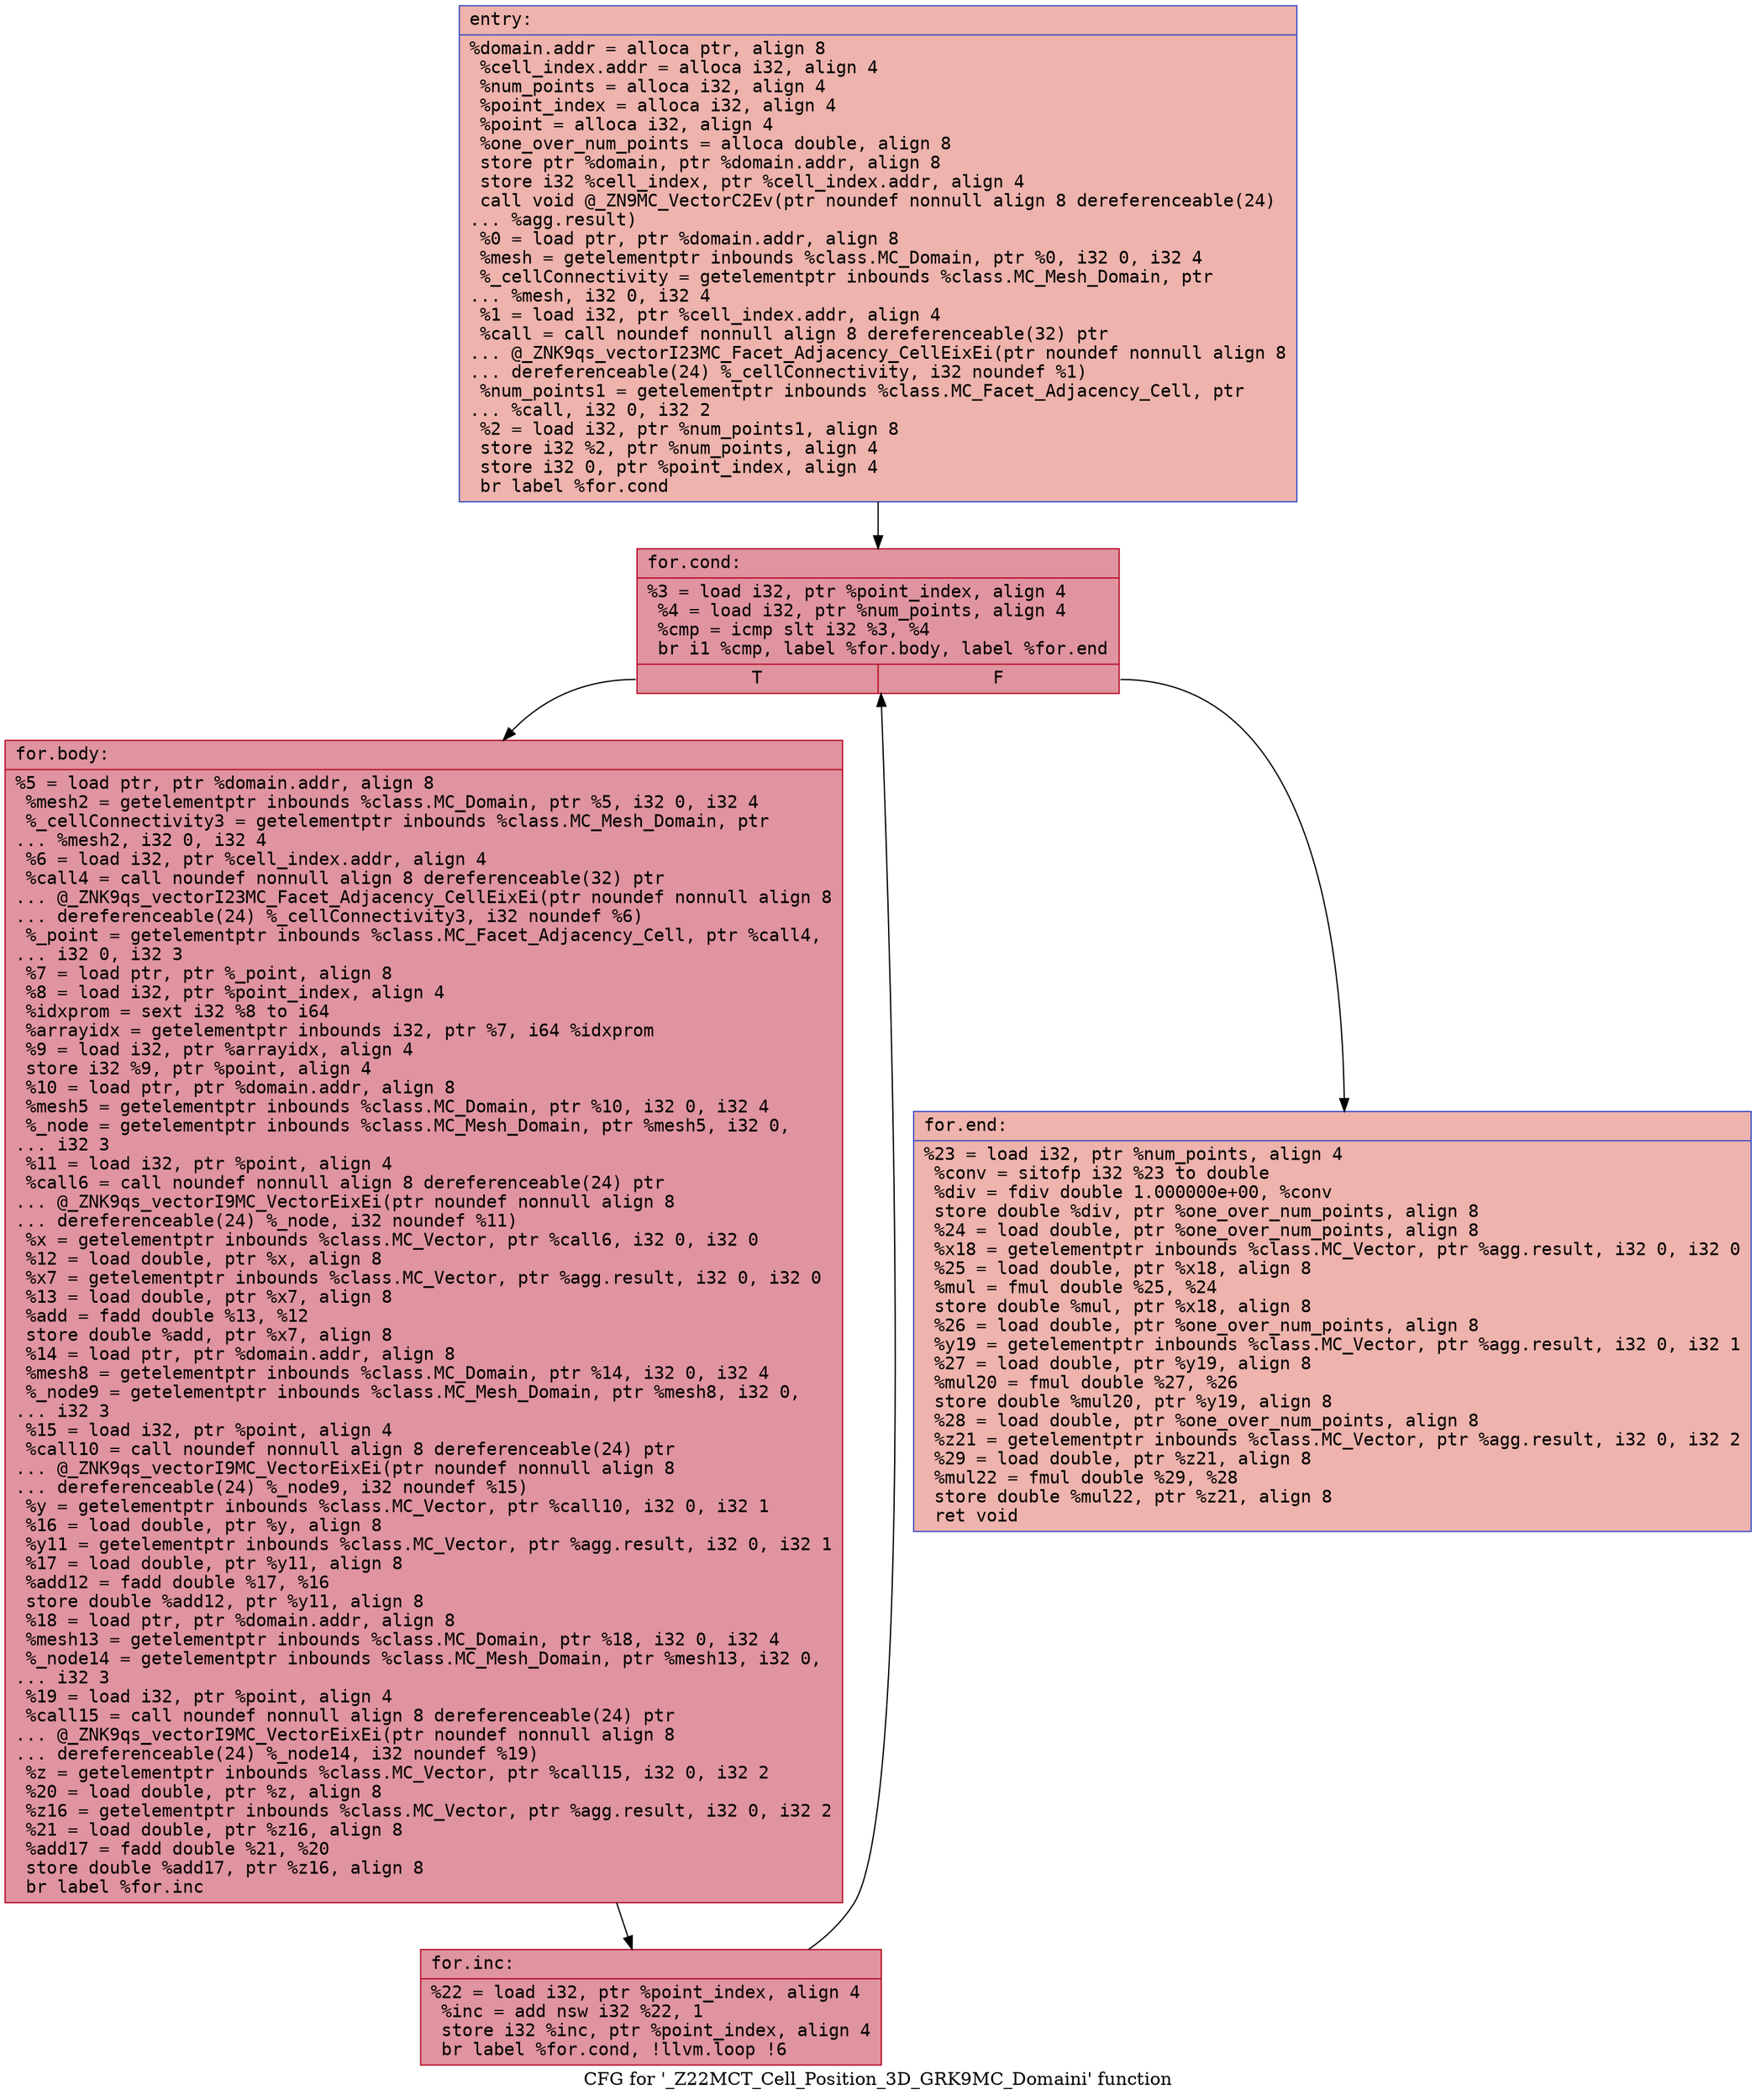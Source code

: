 digraph "CFG for '_Z22MCT_Cell_Position_3D_GRK9MC_Domaini' function" {
	label="CFG for '_Z22MCT_Cell_Position_3D_GRK9MC_Domaini' function";

	Node0x5579e7199fd0 [shape=record,color="#3d50c3ff", style=filled, fillcolor="#d6524470" fontname="Courier",label="{entry:\l|  %domain.addr = alloca ptr, align 8\l  %cell_index.addr = alloca i32, align 4\l  %num_points = alloca i32, align 4\l  %point_index = alloca i32, align 4\l  %point = alloca i32, align 4\l  %one_over_num_points = alloca double, align 8\l  store ptr %domain, ptr %domain.addr, align 8\l  store i32 %cell_index, ptr %cell_index.addr, align 4\l  call void @_ZN9MC_VectorC2Ev(ptr noundef nonnull align 8 dereferenceable(24)\l... %agg.result)\l  %0 = load ptr, ptr %domain.addr, align 8\l  %mesh = getelementptr inbounds %class.MC_Domain, ptr %0, i32 0, i32 4\l  %_cellConnectivity = getelementptr inbounds %class.MC_Mesh_Domain, ptr\l... %mesh, i32 0, i32 4\l  %1 = load i32, ptr %cell_index.addr, align 4\l  %call = call noundef nonnull align 8 dereferenceable(32) ptr\l... @_ZNK9qs_vectorI23MC_Facet_Adjacency_CellEixEi(ptr noundef nonnull align 8\l... dereferenceable(24) %_cellConnectivity, i32 noundef %1)\l  %num_points1 = getelementptr inbounds %class.MC_Facet_Adjacency_Cell, ptr\l... %call, i32 0, i32 2\l  %2 = load i32, ptr %num_points1, align 8\l  store i32 %2, ptr %num_points, align 4\l  store i32 0, ptr %point_index, align 4\l  br label %for.cond\l}"];
	Node0x5579e7199fd0 -> Node0x5579e719b560[tooltip="entry -> for.cond\nProbability 100.00%" ];
	Node0x5579e719b560 [shape=record,color="#b70d28ff", style=filled, fillcolor="#b70d2870" fontname="Courier",label="{for.cond:\l|  %3 = load i32, ptr %point_index, align 4\l  %4 = load i32, ptr %num_points, align 4\l  %cmp = icmp slt i32 %3, %4\l  br i1 %cmp, label %for.body, label %for.end\l|{<s0>T|<s1>F}}"];
	Node0x5579e719b560:s0 -> Node0x5579e719b7b0[tooltip="for.cond -> for.body\nProbability 96.88%" ];
	Node0x5579e719b560:s1 -> Node0x5579e719b800[tooltip="for.cond -> for.end\nProbability 3.12%" ];
	Node0x5579e719b7b0 [shape=record,color="#b70d28ff", style=filled, fillcolor="#b70d2870" fontname="Courier",label="{for.body:\l|  %5 = load ptr, ptr %domain.addr, align 8\l  %mesh2 = getelementptr inbounds %class.MC_Domain, ptr %5, i32 0, i32 4\l  %_cellConnectivity3 = getelementptr inbounds %class.MC_Mesh_Domain, ptr\l... %mesh2, i32 0, i32 4\l  %6 = load i32, ptr %cell_index.addr, align 4\l  %call4 = call noundef nonnull align 8 dereferenceable(32) ptr\l... @_ZNK9qs_vectorI23MC_Facet_Adjacency_CellEixEi(ptr noundef nonnull align 8\l... dereferenceable(24) %_cellConnectivity3, i32 noundef %6)\l  %_point = getelementptr inbounds %class.MC_Facet_Adjacency_Cell, ptr %call4,\l... i32 0, i32 3\l  %7 = load ptr, ptr %_point, align 8\l  %8 = load i32, ptr %point_index, align 4\l  %idxprom = sext i32 %8 to i64\l  %arrayidx = getelementptr inbounds i32, ptr %7, i64 %idxprom\l  %9 = load i32, ptr %arrayidx, align 4\l  store i32 %9, ptr %point, align 4\l  %10 = load ptr, ptr %domain.addr, align 8\l  %mesh5 = getelementptr inbounds %class.MC_Domain, ptr %10, i32 0, i32 4\l  %_node = getelementptr inbounds %class.MC_Mesh_Domain, ptr %mesh5, i32 0,\l... i32 3\l  %11 = load i32, ptr %point, align 4\l  %call6 = call noundef nonnull align 8 dereferenceable(24) ptr\l... @_ZNK9qs_vectorI9MC_VectorEixEi(ptr noundef nonnull align 8\l... dereferenceable(24) %_node, i32 noundef %11)\l  %x = getelementptr inbounds %class.MC_Vector, ptr %call6, i32 0, i32 0\l  %12 = load double, ptr %x, align 8\l  %x7 = getelementptr inbounds %class.MC_Vector, ptr %agg.result, i32 0, i32 0\l  %13 = load double, ptr %x7, align 8\l  %add = fadd double %13, %12\l  store double %add, ptr %x7, align 8\l  %14 = load ptr, ptr %domain.addr, align 8\l  %mesh8 = getelementptr inbounds %class.MC_Domain, ptr %14, i32 0, i32 4\l  %_node9 = getelementptr inbounds %class.MC_Mesh_Domain, ptr %mesh8, i32 0,\l... i32 3\l  %15 = load i32, ptr %point, align 4\l  %call10 = call noundef nonnull align 8 dereferenceable(24) ptr\l... @_ZNK9qs_vectorI9MC_VectorEixEi(ptr noundef nonnull align 8\l... dereferenceable(24) %_node9, i32 noundef %15)\l  %y = getelementptr inbounds %class.MC_Vector, ptr %call10, i32 0, i32 1\l  %16 = load double, ptr %y, align 8\l  %y11 = getelementptr inbounds %class.MC_Vector, ptr %agg.result, i32 0, i32 1\l  %17 = load double, ptr %y11, align 8\l  %add12 = fadd double %17, %16\l  store double %add12, ptr %y11, align 8\l  %18 = load ptr, ptr %domain.addr, align 8\l  %mesh13 = getelementptr inbounds %class.MC_Domain, ptr %18, i32 0, i32 4\l  %_node14 = getelementptr inbounds %class.MC_Mesh_Domain, ptr %mesh13, i32 0,\l... i32 3\l  %19 = load i32, ptr %point, align 4\l  %call15 = call noundef nonnull align 8 dereferenceable(24) ptr\l... @_ZNK9qs_vectorI9MC_VectorEixEi(ptr noundef nonnull align 8\l... dereferenceable(24) %_node14, i32 noundef %19)\l  %z = getelementptr inbounds %class.MC_Vector, ptr %call15, i32 0, i32 2\l  %20 = load double, ptr %z, align 8\l  %z16 = getelementptr inbounds %class.MC_Vector, ptr %agg.result, i32 0, i32 2\l  %21 = load double, ptr %z16, align 8\l  %add17 = fadd double %21, %20\l  store double %add17, ptr %z16, align 8\l  br label %for.inc\l}"];
	Node0x5579e719b7b0 -> Node0x5579e719db50[tooltip="for.body -> for.inc\nProbability 100.00%" ];
	Node0x5579e719db50 [shape=record,color="#b70d28ff", style=filled, fillcolor="#b70d2870" fontname="Courier",label="{for.inc:\l|  %22 = load i32, ptr %point_index, align 4\l  %inc = add nsw i32 %22, 1\l  store i32 %inc, ptr %point_index, align 4\l  br label %for.cond, !llvm.loop !6\l}"];
	Node0x5579e719db50 -> Node0x5579e719b560[tooltip="for.inc -> for.cond\nProbability 100.00%" ];
	Node0x5579e719b800 [shape=record,color="#3d50c3ff", style=filled, fillcolor="#d6524470" fontname="Courier",label="{for.end:\l|  %23 = load i32, ptr %num_points, align 4\l  %conv = sitofp i32 %23 to double\l  %div = fdiv double 1.000000e+00, %conv\l  store double %div, ptr %one_over_num_points, align 8\l  %24 = load double, ptr %one_over_num_points, align 8\l  %x18 = getelementptr inbounds %class.MC_Vector, ptr %agg.result, i32 0, i32 0\l  %25 = load double, ptr %x18, align 8\l  %mul = fmul double %25, %24\l  store double %mul, ptr %x18, align 8\l  %26 = load double, ptr %one_over_num_points, align 8\l  %y19 = getelementptr inbounds %class.MC_Vector, ptr %agg.result, i32 0, i32 1\l  %27 = load double, ptr %y19, align 8\l  %mul20 = fmul double %27, %26\l  store double %mul20, ptr %y19, align 8\l  %28 = load double, ptr %one_over_num_points, align 8\l  %z21 = getelementptr inbounds %class.MC_Vector, ptr %agg.result, i32 0, i32 2\l  %29 = load double, ptr %z21, align 8\l  %mul22 = fmul double %29, %28\l  store double %mul22, ptr %z21, align 8\l  ret void\l}"];
}
